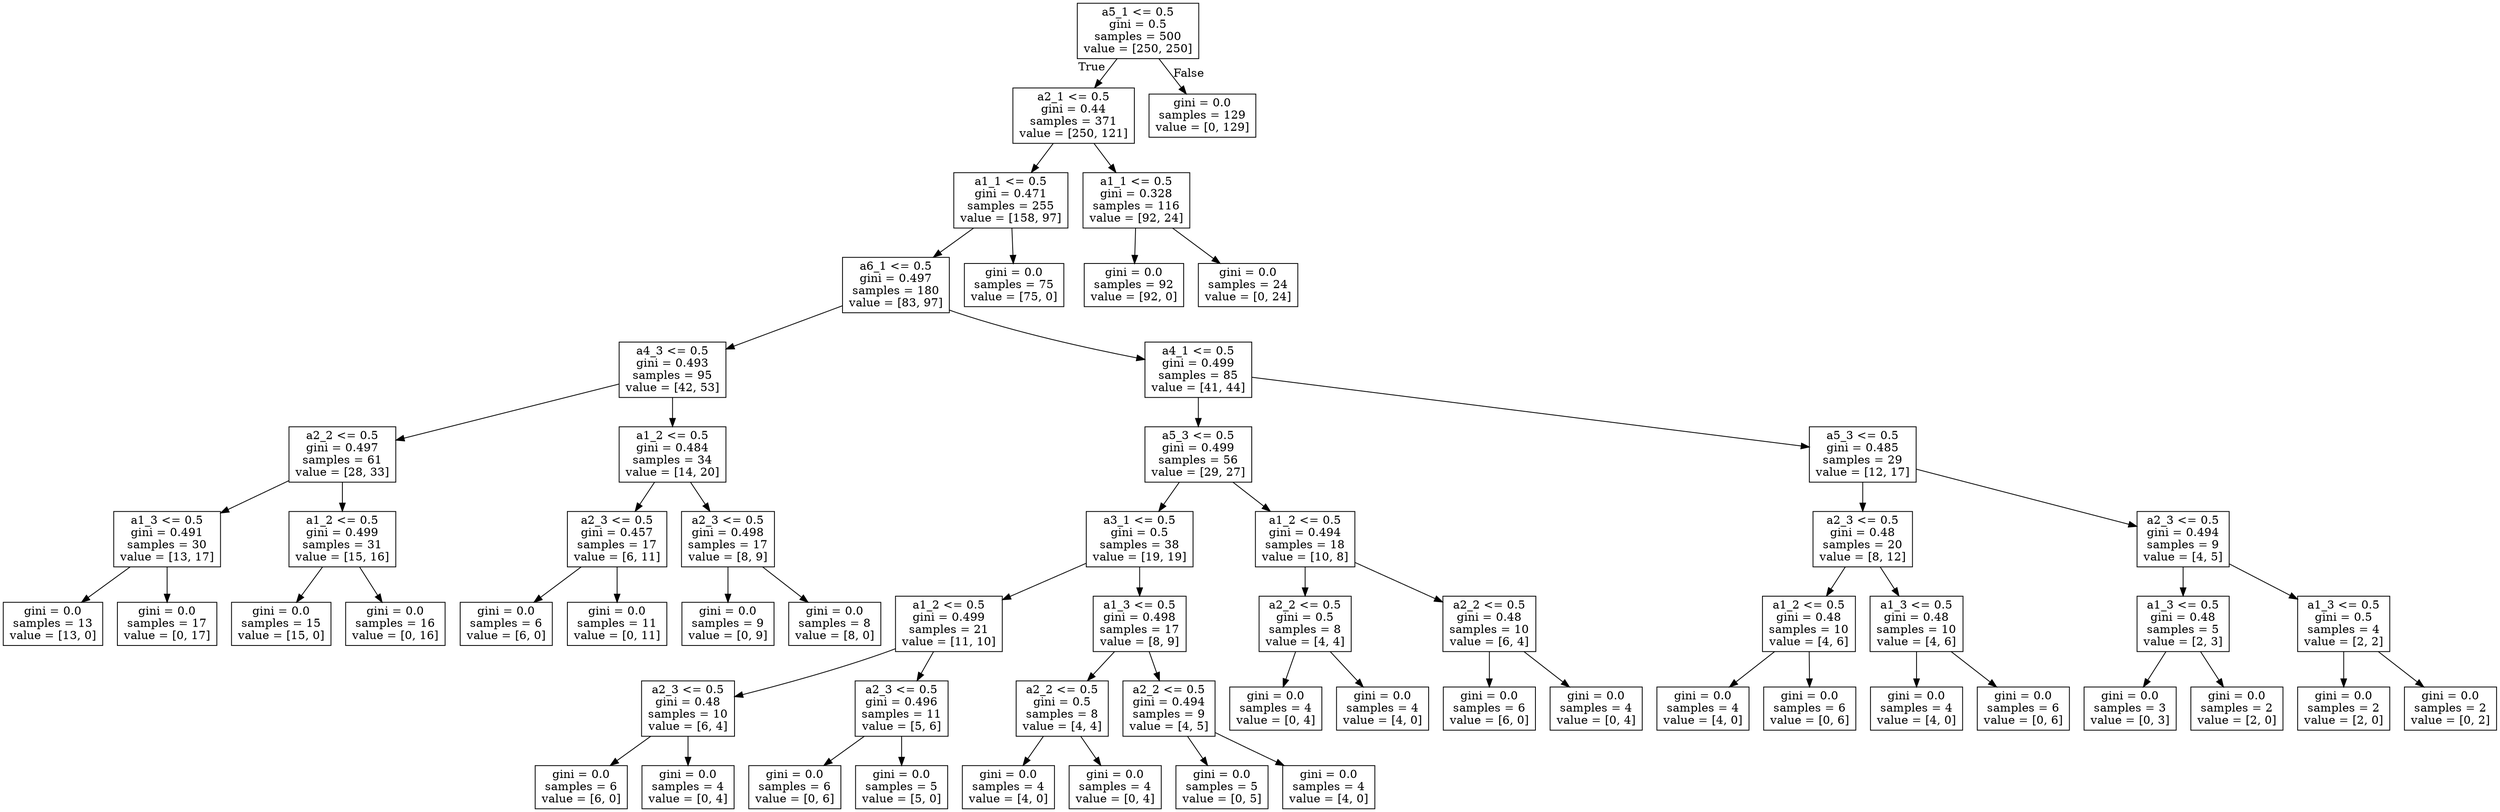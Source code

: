 digraph Tree {
node [shape=box] ;
0 [label="a5_1 <= 0.5\ngini = 0.5\nsamples = 500\nvalue = [250, 250]"] ;
1 [label="a2_1 <= 0.5\ngini = 0.44\nsamples = 371\nvalue = [250, 121]"] ;
0 -> 1 [labeldistance=2.5, labelangle=45, headlabel="True"] ;
2 [label="a1_1 <= 0.5\ngini = 0.471\nsamples = 255\nvalue = [158, 97]"] ;
1 -> 2 ;
3 [label="a6_1 <= 0.5\ngini = 0.497\nsamples = 180\nvalue = [83, 97]"] ;
2 -> 3 ;
4 [label="a4_3 <= 0.5\ngini = 0.493\nsamples = 95\nvalue = [42, 53]"] ;
3 -> 4 ;
5 [label="a2_2 <= 0.5\ngini = 0.497\nsamples = 61\nvalue = [28, 33]"] ;
4 -> 5 ;
6 [label="a1_3 <= 0.5\ngini = 0.491\nsamples = 30\nvalue = [13, 17]"] ;
5 -> 6 ;
7 [label="gini = 0.0\nsamples = 13\nvalue = [13, 0]"] ;
6 -> 7 ;
8 [label="gini = 0.0\nsamples = 17\nvalue = [0, 17]"] ;
6 -> 8 ;
9 [label="a1_2 <= 0.5\ngini = 0.499\nsamples = 31\nvalue = [15, 16]"] ;
5 -> 9 ;
10 [label="gini = 0.0\nsamples = 15\nvalue = [15, 0]"] ;
9 -> 10 ;
11 [label="gini = 0.0\nsamples = 16\nvalue = [0, 16]"] ;
9 -> 11 ;
12 [label="a1_2 <= 0.5\ngini = 0.484\nsamples = 34\nvalue = [14, 20]"] ;
4 -> 12 ;
13 [label="a2_3 <= 0.5\ngini = 0.457\nsamples = 17\nvalue = [6, 11]"] ;
12 -> 13 ;
14 [label="gini = 0.0\nsamples = 6\nvalue = [6, 0]"] ;
13 -> 14 ;
15 [label="gini = 0.0\nsamples = 11\nvalue = [0, 11]"] ;
13 -> 15 ;
16 [label="a2_3 <= 0.5\ngini = 0.498\nsamples = 17\nvalue = [8, 9]"] ;
12 -> 16 ;
17 [label="gini = 0.0\nsamples = 9\nvalue = [0, 9]"] ;
16 -> 17 ;
18 [label="gini = 0.0\nsamples = 8\nvalue = [8, 0]"] ;
16 -> 18 ;
19 [label="a4_1 <= 0.5\ngini = 0.499\nsamples = 85\nvalue = [41, 44]"] ;
3 -> 19 ;
20 [label="a5_3 <= 0.5\ngini = 0.499\nsamples = 56\nvalue = [29, 27]"] ;
19 -> 20 ;
21 [label="a3_1 <= 0.5\ngini = 0.5\nsamples = 38\nvalue = [19, 19]"] ;
20 -> 21 ;
22 [label="a1_2 <= 0.5\ngini = 0.499\nsamples = 21\nvalue = [11, 10]"] ;
21 -> 22 ;
23 [label="a2_3 <= 0.5\ngini = 0.48\nsamples = 10\nvalue = [6, 4]"] ;
22 -> 23 ;
24 [label="gini = 0.0\nsamples = 6\nvalue = [6, 0]"] ;
23 -> 24 ;
25 [label="gini = 0.0\nsamples = 4\nvalue = [0, 4]"] ;
23 -> 25 ;
26 [label="a2_3 <= 0.5\ngini = 0.496\nsamples = 11\nvalue = [5, 6]"] ;
22 -> 26 ;
27 [label="gini = 0.0\nsamples = 6\nvalue = [0, 6]"] ;
26 -> 27 ;
28 [label="gini = 0.0\nsamples = 5\nvalue = [5, 0]"] ;
26 -> 28 ;
29 [label="a1_3 <= 0.5\ngini = 0.498\nsamples = 17\nvalue = [8, 9]"] ;
21 -> 29 ;
30 [label="a2_2 <= 0.5\ngini = 0.5\nsamples = 8\nvalue = [4, 4]"] ;
29 -> 30 ;
31 [label="gini = 0.0\nsamples = 4\nvalue = [4, 0]"] ;
30 -> 31 ;
32 [label="gini = 0.0\nsamples = 4\nvalue = [0, 4]"] ;
30 -> 32 ;
33 [label="a2_2 <= 0.5\ngini = 0.494\nsamples = 9\nvalue = [4, 5]"] ;
29 -> 33 ;
34 [label="gini = 0.0\nsamples = 5\nvalue = [0, 5]"] ;
33 -> 34 ;
35 [label="gini = 0.0\nsamples = 4\nvalue = [4, 0]"] ;
33 -> 35 ;
36 [label="a1_2 <= 0.5\ngini = 0.494\nsamples = 18\nvalue = [10, 8]"] ;
20 -> 36 ;
37 [label="a2_2 <= 0.5\ngini = 0.5\nsamples = 8\nvalue = [4, 4]"] ;
36 -> 37 ;
38 [label="gini = 0.0\nsamples = 4\nvalue = [0, 4]"] ;
37 -> 38 ;
39 [label="gini = 0.0\nsamples = 4\nvalue = [4, 0]"] ;
37 -> 39 ;
40 [label="a2_2 <= 0.5\ngini = 0.48\nsamples = 10\nvalue = [6, 4]"] ;
36 -> 40 ;
41 [label="gini = 0.0\nsamples = 6\nvalue = [6, 0]"] ;
40 -> 41 ;
42 [label="gini = 0.0\nsamples = 4\nvalue = [0, 4]"] ;
40 -> 42 ;
43 [label="a5_3 <= 0.5\ngini = 0.485\nsamples = 29\nvalue = [12, 17]"] ;
19 -> 43 ;
44 [label="a2_3 <= 0.5\ngini = 0.48\nsamples = 20\nvalue = [8, 12]"] ;
43 -> 44 ;
45 [label="a1_2 <= 0.5\ngini = 0.48\nsamples = 10\nvalue = [4, 6]"] ;
44 -> 45 ;
46 [label="gini = 0.0\nsamples = 4\nvalue = [4, 0]"] ;
45 -> 46 ;
47 [label="gini = 0.0\nsamples = 6\nvalue = [0, 6]"] ;
45 -> 47 ;
48 [label="a1_3 <= 0.5\ngini = 0.48\nsamples = 10\nvalue = [4, 6]"] ;
44 -> 48 ;
49 [label="gini = 0.0\nsamples = 4\nvalue = [4, 0]"] ;
48 -> 49 ;
50 [label="gini = 0.0\nsamples = 6\nvalue = [0, 6]"] ;
48 -> 50 ;
51 [label="a2_3 <= 0.5\ngini = 0.494\nsamples = 9\nvalue = [4, 5]"] ;
43 -> 51 ;
52 [label="a1_3 <= 0.5\ngini = 0.48\nsamples = 5\nvalue = [2, 3]"] ;
51 -> 52 ;
53 [label="gini = 0.0\nsamples = 3\nvalue = [0, 3]"] ;
52 -> 53 ;
54 [label="gini = 0.0\nsamples = 2\nvalue = [2, 0]"] ;
52 -> 54 ;
55 [label="a1_3 <= 0.5\ngini = 0.5\nsamples = 4\nvalue = [2, 2]"] ;
51 -> 55 ;
56 [label="gini = 0.0\nsamples = 2\nvalue = [2, 0]"] ;
55 -> 56 ;
57 [label="gini = 0.0\nsamples = 2\nvalue = [0, 2]"] ;
55 -> 57 ;
58 [label="gini = 0.0\nsamples = 75\nvalue = [75, 0]"] ;
2 -> 58 ;
59 [label="a1_1 <= 0.5\ngini = 0.328\nsamples = 116\nvalue = [92, 24]"] ;
1 -> 59 ;
60 [label="gini = 0.0\nsamples = 92\nvalue = [92, 0]"] ;
59 -> 60 ;
61 [label="gini = 0.0\nsamples = 24\nvalue = [0, 24]"] ;
59 -> 61 ;
62 [label="gini = 0.0\nsamples = 129\nvalue = [0, 129]"] ;
0 -> 62 [labeldistance=2.5, labelangle=-45, headlabel="False"] ;
}
